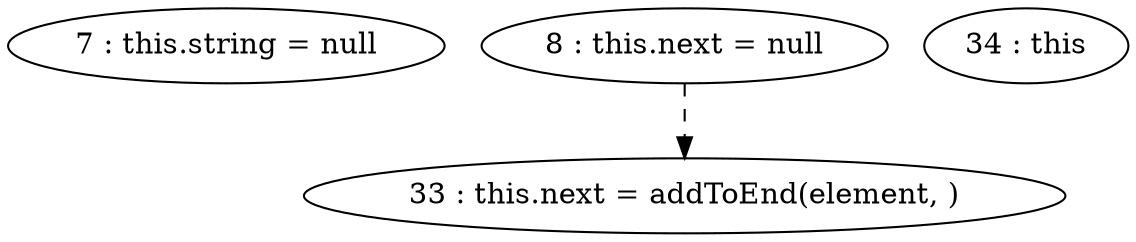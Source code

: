 digraph G {
"7 : this.string = null"
"8 : this.next = null"
"8 : this.next = null" -> "33 : this.next = addToEnd(element, )" [style=dashed]
"33 : this.next = addToEnd(element, )"
"34 : this"
}
